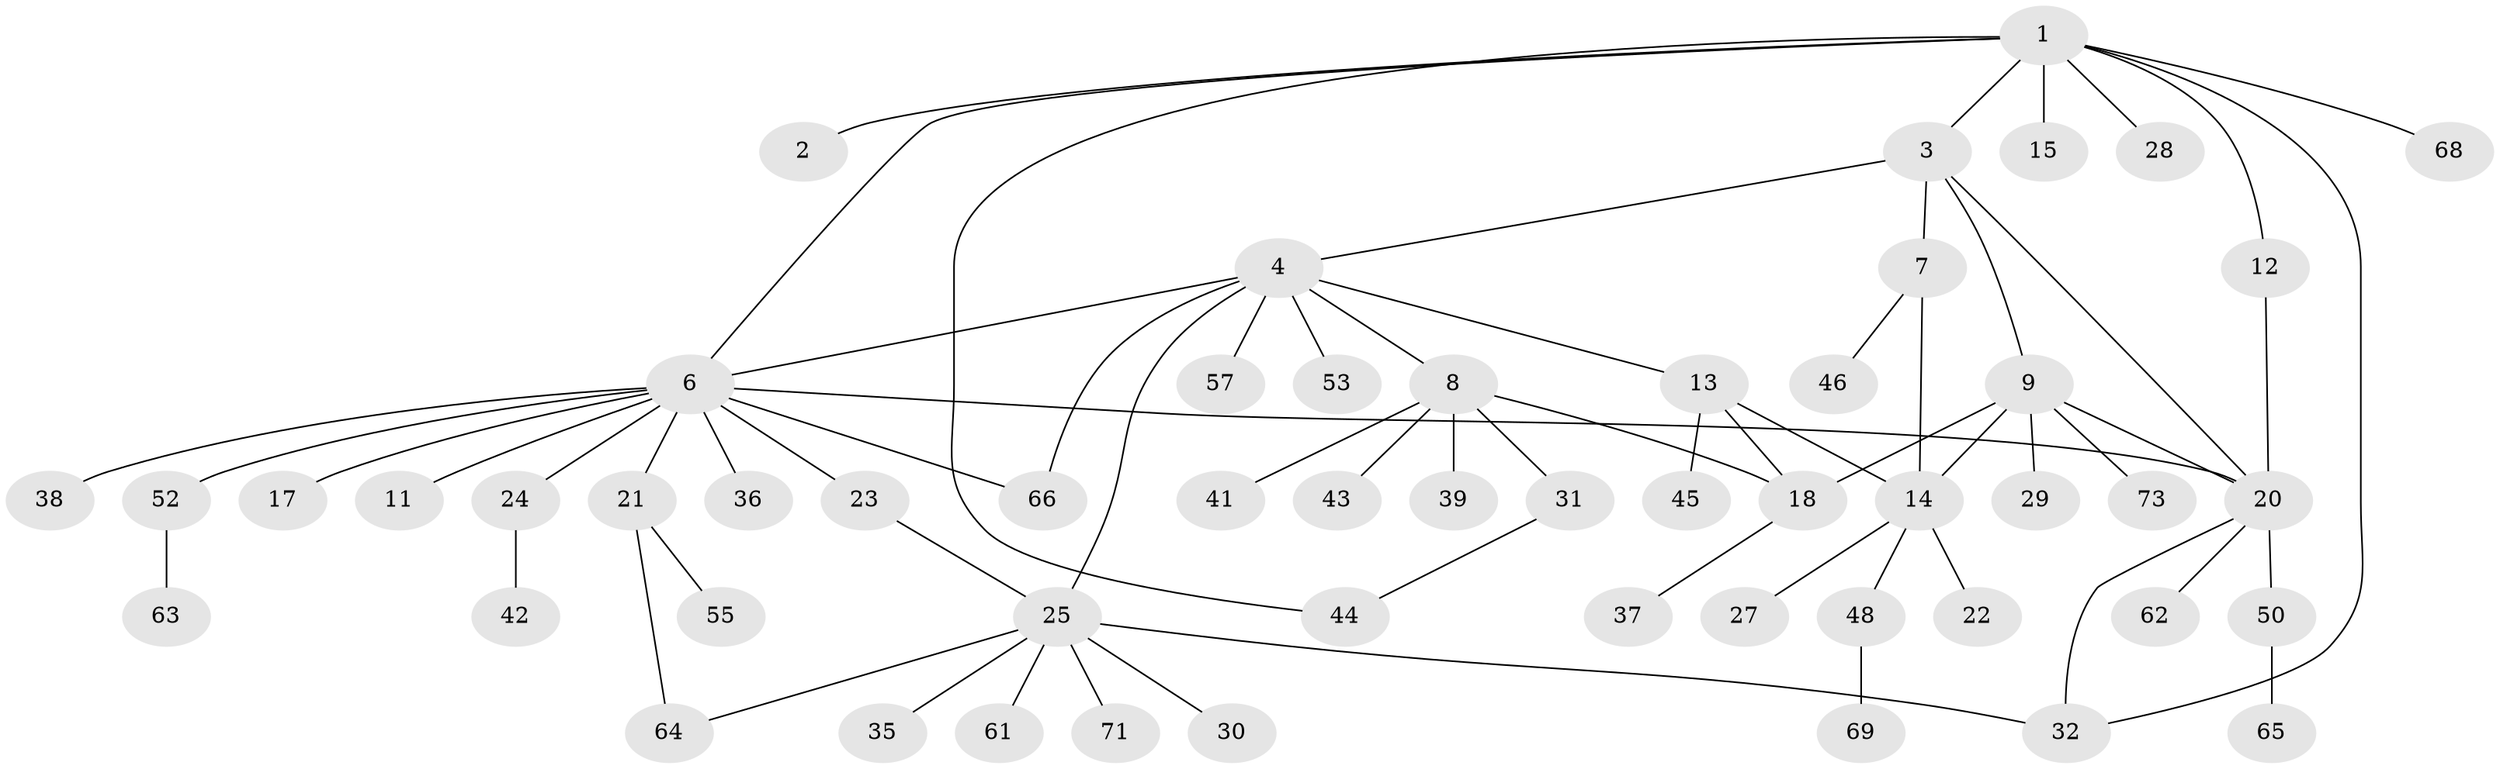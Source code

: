 // original degree distribution, {8: 0.013513513513513514, 1: 0.4594594594594595, 5: 0.02702702702702703, 6: 0.04054054054054054, 4: 0.06756756756756757, 12: 0.013513513513513514, 7: 0.02702702702702703, 2: 0.2702702702702703, 3: 0.08108108108108109}
// Generated by graph-tools (version 1.1) at 2025/11/02/27/25 16:11:13]
// undirected, 54 vertices, 67 edges
graph export_dot {
graph [start="1"]
  node [color=gray90,style=filled];
  1 [super="+56"];
  2;
  3;
  4 [super="+5"];
  6 [super="+49"];
  7 [super="+60"];
  8 [super="+70"];
  9 [super="+10"];
  11;
  12;
  13 [super="+16"];
  14 [super="+34"];
  15;
  17;
  18 [super="+19"];
  20 [super="+26"];
  21 [super="+54"];
  22 [super="+51"];
  23;
  24 [super="+40"];
  25 [super="+47"];
  27 [super="+58"];
  28;
  29;
  30 [super="+33"];
  31;
  32 [super="+59"];
  35;
  36;
  37;
  38;
  39;
  41;
  42;
  43;
  44 [super="+72"];
  45;
  46;
  48;
  50;
  52;
  53;
  55 [super="+67"];
  57;
  61;
  62;
  63;
  64;
  65 [super="+74"];
  66;
  68;
  69;
  71;
  73;
  1 -- 2;
  1 -- 3;
  1 -- 6;
  1 -- 12;
  1 -- 15;
  1 -- 28;
  1 -- 32;
  1 -- 68;
  1 -- 44;
  3 -- 4;
  3 -- 7;
  3 -- 9;
  3 -- 20;
  4 -- 6;
  4 -- 8;
  4 -- 13;
  4 -- 57;
  4 -- 25;
  4 -- 66;
  4 -- 53;
  6 -- 11;
  6 -- 17;
  6 -- 21;
  6 -- 23;
  6 -- 24;
  6 -- 36;
  6 -- 38;
  6 -- 52;
  6 -- 66;
  6 -- 20;
  7 -- 46;
  7 -- 14;
  8 -- 31;
  8 -- 39;
  8 -- 41;
  8 -- 43;
  8 -- 18;
  9 -- 18;
  9 -- 29;
  9 -- 73;
  9 -- 14;
  9 -- 20;
  12 -- 20;
  13 -- 18;
  13 -- 45;
  13 -- 14;
  14 -- 22;
  14 -- 27;
  14 -- 48;
  18 -- 37;
  20 -- 50;
  20 -- 32;
  20 -- 62;
  21 -- 64;
  21 -- 55;
  23 -- 25;
  24 -- 42;
  25 -- 30;
  25 -- 32;
  25 -- 35;
  25 -- 61;
  25 -- 71;
  25 -- 64;
  31 -- 44;
  48 -- 69;
  50 -- 65;
  52 -- 63;
}
